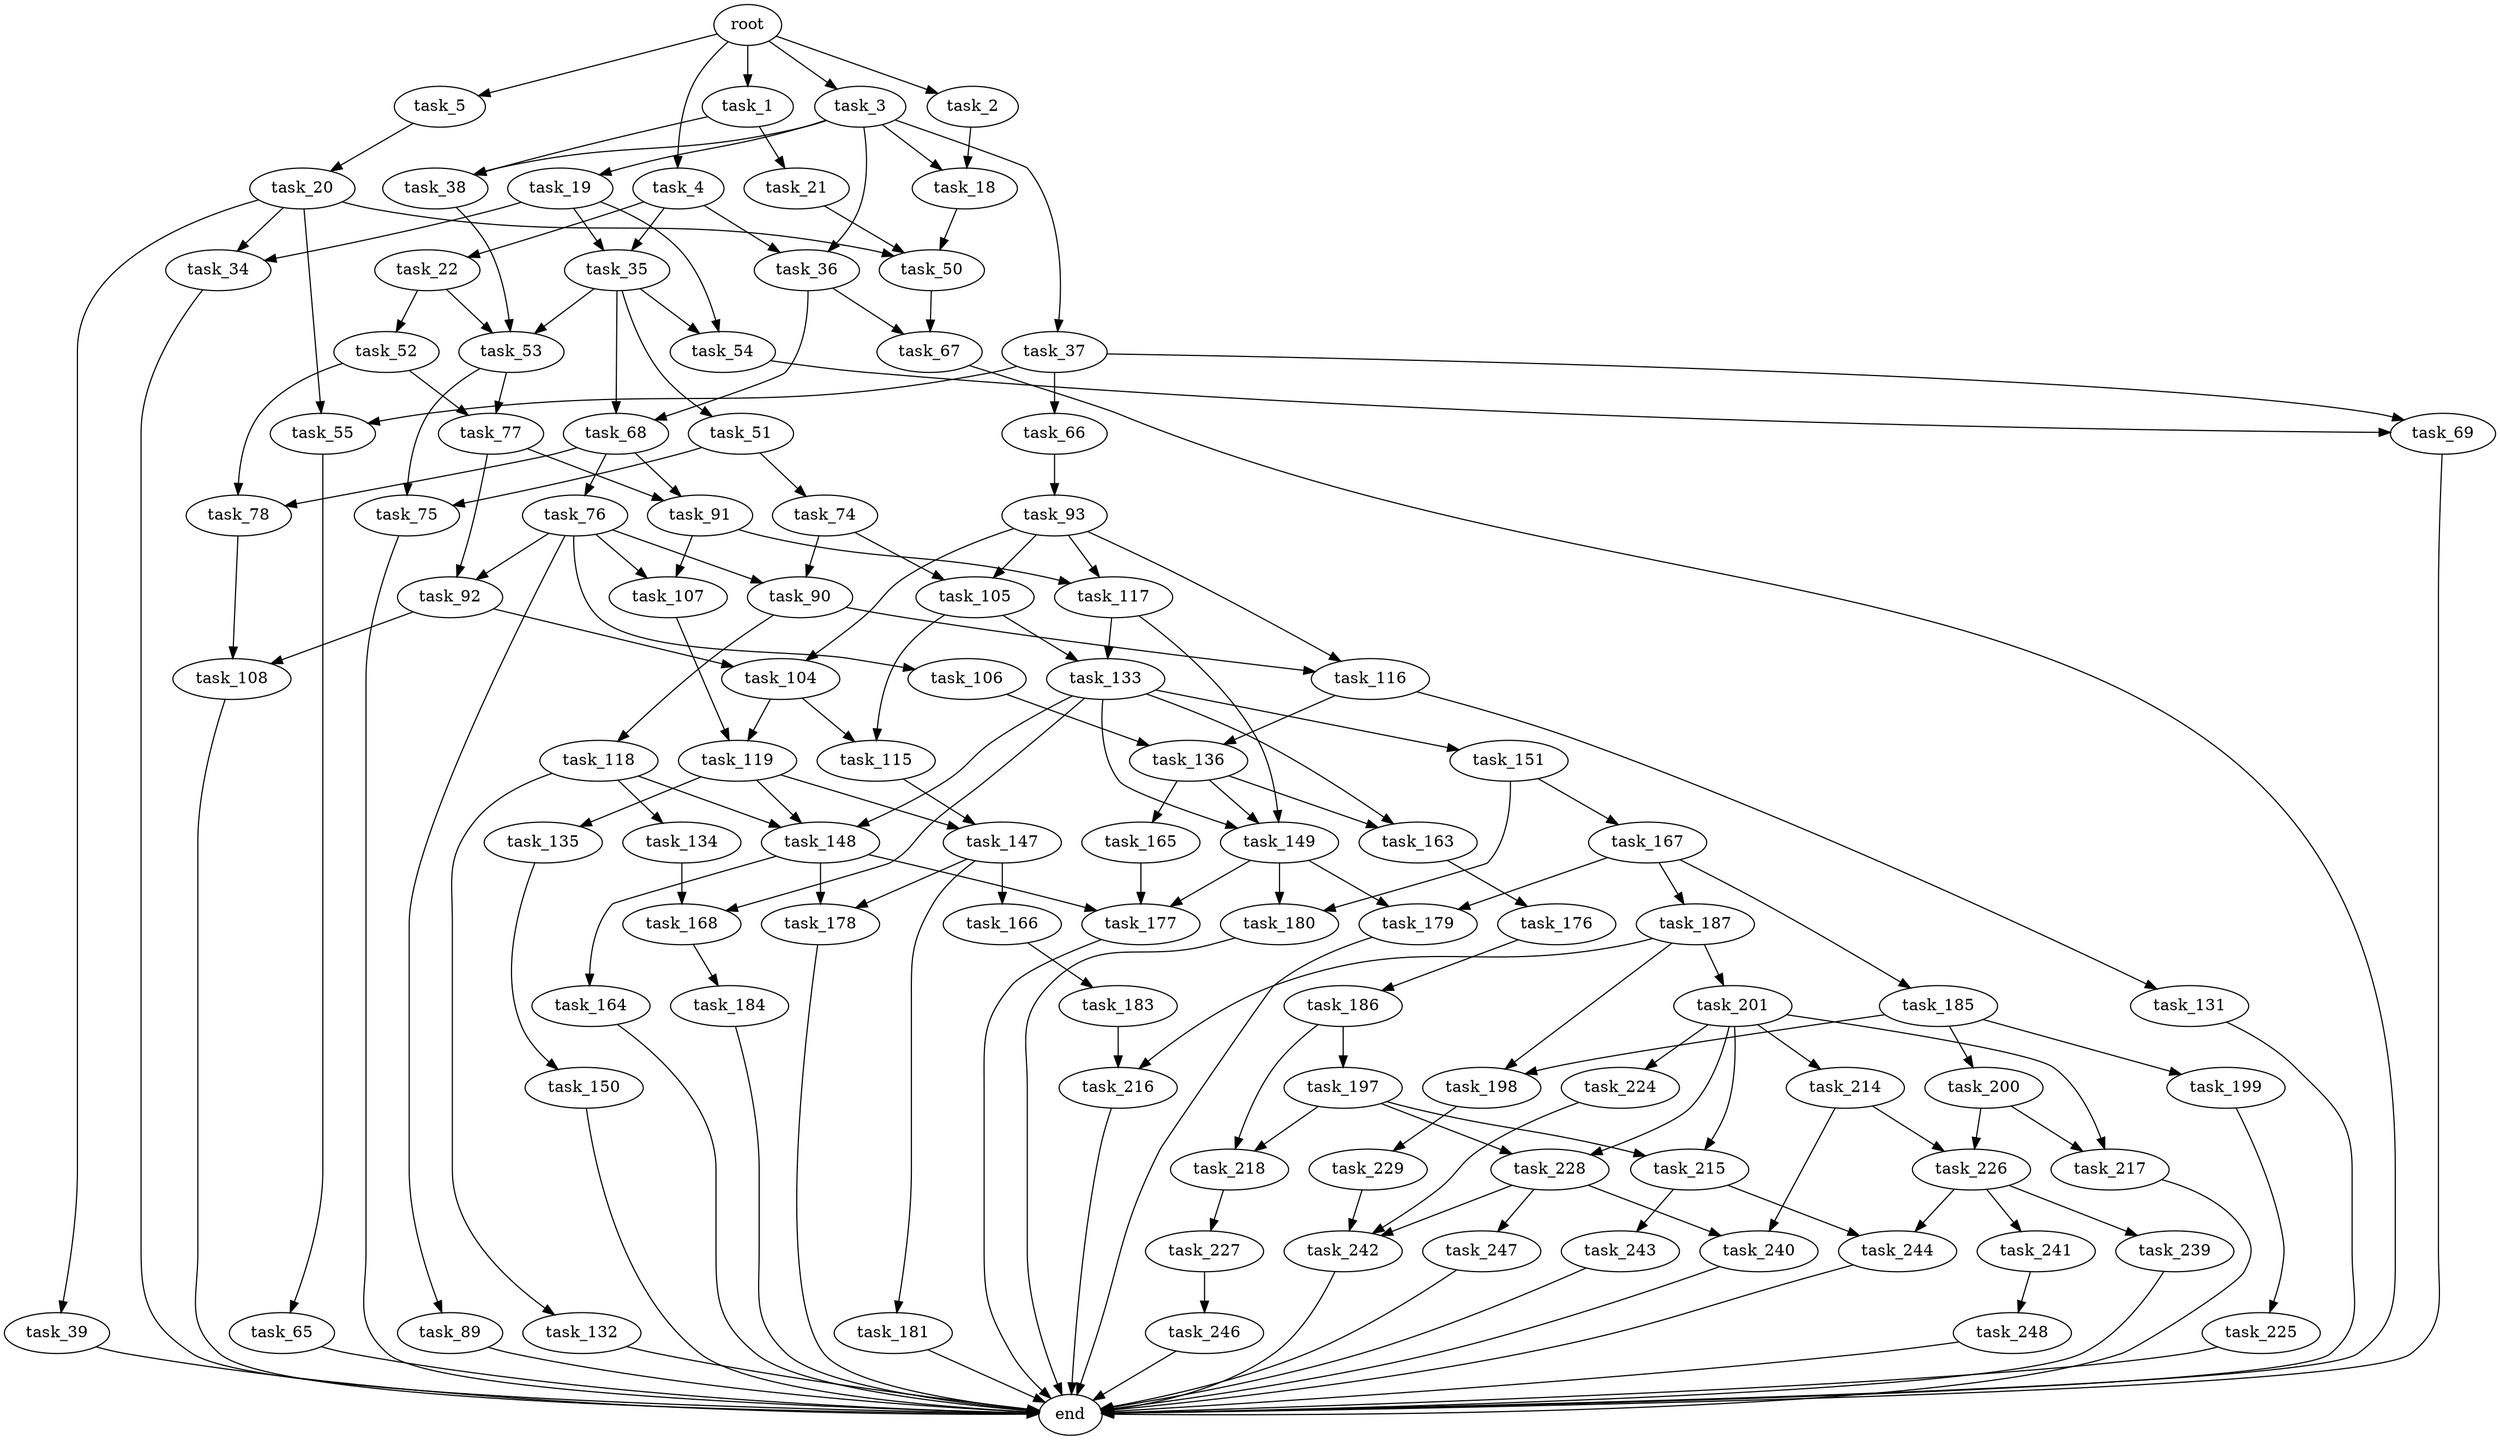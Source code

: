 digraph G {
  root [size="0.000000"];
  task_1 [size="310976587844.000000"];
  task_2 [size="27744242278.000000"];
  task_3 [size="28991029248.000000"];
  task_4 [size="531392092472.000000"];
  task_5 [size="134217728000.000000"];
  task_21 [size="5779696198.000000"];
  task_38 [size="231928233984.000000"];
  task_18 [size="16343074696.000000"];
  task_19 [size="17672148576.000000"];
  task_36 [size="703878297829.000000"];
  task_37 [size="51686199422.000000"];
  task_22 [size="120163213656.000000"];
  task_35 [size="1073741824000.000000"];
  task_20 [size="5026195529.000000"];
  task_50 [size="14065152126.000000"];
  task_34 [size="63167591576.000000"];
  task_54 [size="7986913989.000000"];
  task_39 [size="38461952554.000000"];
  task_55 [size="220230453922.000000"];
  task_52 [size="549755813888.000000"];
  task_53 [size="300548492774.000000"];
  end [size="0.000000"];
  task_51 [size="1073741824000.000000"];
  task_68 [size="14438039592.000000"];
  task_67 [size="1073741824000.000000"];
  task_66 [size="14465912671.000000"];
  task_69 [size="191106506864.000000"];
  task_74 [size="49592512502.000000"];
  task_75 [size="16441897636.000000"];
  task_77 [size="1073741824000.000000"];
  task_78 [size="62635104948.000000"];
  task_65 [size="28399757297.000000"];
  task_93 [size="89949970244.000000"];
  task_76 [size="345499034059.000000"];
  task_91 [size="16499268555.000000"];
  task_90 [size="20386326522.000000"];
  task_105 [size="26925505044.000000"];
  task_89 [size="68719476736.000000"];
  task_92 [size="11710643421.000000"];
  task_106 [size="537061549128.000000"];
  task_107 [size="7810793094.000000"];
  task_108 [size="782757789696.000000"];
  task_116 [size="1097076237735.000000"];
  task_118 [size="134217728000.000000"];
  task_117 [size="8434564514.000000"];
  task_104 [size="17500771775.000000"];
  task_115 [size="1030477682313.000000"];
  task_119 [size="442491017825.000000"];
  task_133 [size="2050803148.000000"];
  task_136 [size="782757789696.000000"];
  task_147 [size="37642048276.000000"];
  task_131 [size="231928233984.000000"];
  task_149 [size="10544127444.000000"];
  task_132 [size="368293445632.000000"];
  task_134 [size="231928233984.000000"];
  task_148 [size="68719476736.000000"];
  task_135 [size="3949816137.000000"];
  task_151 [size="863079579648.000000"];
  task_163 [size="28991029248.000000"];
  task_168 [size="130070457408.000000"];
  task_150 [size="235717371631.000000"];
  task_165 [size="29378380994.000000"];
  task_166 [size="134217728000.000000"];
  task_178 [size="2495578527.000000"];
  task_181 [size="1418194732741.000000"];
  task_164 [size="28991029248.000000"];
  task_177 [size="27663005760.000000"];
  task_179 [size="30150694036.000000"];
  task_180 [size="8739854143.000000"];
  task_167 [size="549755813888.000000"];
  task_176 [size="6154272902.000000"];
  task_183 [size="32508490444.000000"];
  task_185 [size="20672665514.000000"];
  task_187 [size="125206996008.000000"];
  task_184 [size="549755813888.000000"];
  task_186 [size="264824179508.000000"];
  task_216 [size="10702834149.000000"];
  task_198 [size="3158677556.000000"];
  task_199 [size="307466961819.000000"];
  task_200 [size="33642523646.000000"];
  task_197 [size="1073741824000.000000"];
  task_218 [size="942583348.000000"];
  task_201 [size="318124473369.000000"];
  task_215 [size="231928233984.000000"];
  task_228 [size="486228271420.000000"];
  task_229 [size="28991029248.000000"];
  task_225 [size="1073741824000.000000"];
  task_217 [size="28991029248.000000"];
  task_226 [size="6093766365.000000"];
  task_214 [size="8589934592.000000"];
  task_224 [size="256325000720.000000"];
  task_240 [size="9643920678.000000"];
  task_243 [size="100108104462.000000"];
  task_244 [size="782757789696.000000"];
  task_227 [size="329821804823.000000"];
  task_242 [size="161936285638.000000"];
  task_239 [size="68719476736.000000"];
  task_241 [size="368293445632.000000"];
  task_246 [size="196827805884.000000"];
  task_247 [size="1479542393.000000"];
  task_248 [size="6880216541.000000"];

  root -> task_1 [size="1.000000"];
  root -> task_2 [size="1.000000"];
  root -> task_3 [size="1.000000"];
  root -> task_4 [size="1.000000"];
  root -> task_5 [size="1.000000"];
  task_1 -> task_21 [size="536870912.000000"];
  task_1 -> task_38 [size="536870912.000000"];
  task_2 -> task_18 [size="536870912.000000"];
  task_3 -> task_18 [size="75497472.000000"];
  task_3 -> task_19 [size="75497472.000000"];
  task_3 -> task_36 [size="75497472.000000"];
  task_3 -> task_37 [size="75497472.000000"];
  task_3 -> task_38 [size="75497472.000000"];
  task_4 -> task_22 [size="679477248.000000"];
  task_4 -> task_35 [size="679477248.000000"];
  task_4 -> task_36 [size="679477248.000000"];
  task_5 -> task_20 [size="209715200.000000"];
  task_21 -> task_50 [size="209715200.000000"];
  task_38 -> task_53 [size="301989888.000000"];
  task_18 -> task_50 [size="33554432.000000"];
  task_19 -> task_34 [size="33554432.000000"];
  task_19 -> task_35 [size="33554432.000000"];
  task_19 -> task_54 [size="33554432.000000"];
  task_36 -> task_67 [size="679477248.000000"];
  task_36 -> task_68 [size="679477248.000000"];
  task_37 -> task_55 [size="209715200.000000"];
  task_37 -> task_66 [size="209715200.000000"];
  task_37 -> task_69 [size="209715200.000000"];
  task_22 -> task_52 [size="134217728.000000"];
  task_22 -> task_53 [size="134217728.000000"];
  task_35 -> task_51 [size="838860800.000000"];
  task_35 -> task_53 [size="838860800.000000"];
  task_35 -> task_54 [size="838860800.000000"];
  task_35 -> task_68 [size="838860800.000000"];
  task_20 -> task_34 [size="301989888.000000"];
  task_20 -> task_39 [size="301989888.000000"];
  task_20 -> task_50 [size="301989888.000000"];
  task_20 -> task_55 [size="301989888.000000"];
  task_50 -> task_67 [size="33554432.000000"];
  task_34 -> end [size="1.000000"];
  task_54 -> task_69 [size="209715200.000000"];
  task_39 -> end [size="1.000000"];
  task_55 -> task_65 [size="411041792.000000"];
  task_52 -> task_77 [size="536870912.000000"];
  task_52 -> task_78 [size="536870912.000000"];
  task_53 -> task_75 [size="411041792.000000"];
  task_53 -> task_77 [size="411041792.000000"];
  task_51 -> task_74 [size="838860800.000000"];
  task_51 -> task_75 [size="838860800.000000"];
  task_68 -> task_76 [size="536870912.000000"];
  task_68 -> task_78 [size="536870912.000000"];
  task_68 -> task_91 [size="536870912.000000"];
  task_67 -> end [size="1.000000"];
  task_66 -> task_93 [size="411041792.000000"];
  task_69 -> end [size="1.000000"];
  task_74 -> task_90 [size="209715200.000000"];
  task_74 -> task_105 [size="209715200.000000"];
  task_75 -> end [size="1.000000"];
  task_77 -> task_91 [size="838860800.000000"];
  task_77 -> task_92 [size="838860800.000000"];
  task_78 -> task_108 [size="134217728.000000"];
  task_65 -> end [size="1.000000"];
  task_93 -> task_104 [size="75497472.000000"];
  task_93 -> task_105 [size="75497472.000000"];
  task_93 -> task_116 [size="75497472.000000"];
  task_93 -> task_117 [size="75497472.000000"];
  task_76 -> task_89 [size="411041792.000000"];
  task_76 -> task_90 [size="411041792.000000"];
  task_76 -> task_92 [size="411041792.000000"];
  task_76 -> task_106 [size="411041792.000000"];
  task_76 -> task_107 [size="411041792.000000"];
  task_91 -> task_107 [size="301989888.000000"];
  task_91 -> task_117 [size="301989888.000000"];
  task_90 -> task_116 [size="411041792.000000"];
  task_90 -> task_118 [size="411041792.000000"];
  task_105 -> task_115 [size="536870912.000000"];
  task_105 -> task_133 [size="536870912.000000"];
  task_89 -> end [size="1.000000"];
  task_92 -> task_104 [size="301989888.000000"];
  task_92 -> task_108 [size="301989888.000000"];
  task_106 -> task_136 [size="536870912.000000"];
  task_107 -> task_119 [size="679477248.000000"];
  task_108 -> end [size="1.000000"];
  task_116 -> task_131 [size="679477248.000000"];
  task_116 -> task_136 [size="679477248.000000"];
  task_118 -> task_132 [size="209715200.000000"];
  task_118 -> task_134 [size="209715200.000000"];
  task_118 -> task_148 [size="209715200.000000"];
  task_117 -> task_133 [size="209715200.000000"];
  task_117 -> task_149 [size="209715200.000000"];
  task_104 -> task_115 [size="33554432.000000"];
  task_104 -> task_119 [size="33554432.000000"];
  task_115 -> task_147 [size="679477248.000000"];
  task_119 -> task_135 [size="301989888.000000"];
  task_119 -> task_147 [size="301989888.000000"];
  task_119 -> task_148 [size="301989888.000000"];
  task_133 -> task_148 [size="33554432.000000"];
  task_133 -> task_149 [size="33554432.000000"];
  task_133 -> task_151 [size="33554432.000000"];
  task_133 -> task_163 [size="33554432.000000"];
  task_133 -> task_168 [size="33554432.000000"];
  task_136 -> task_149 [size="679477248.000000"];
  task_136 -> task_163 [size="679477248.000000"];
  task_136 -> task_165 [size="679477248.000000"];
  task_147 -> task_166 [size="33554432.000000"];
  task_147 -> task_178 [size="33554432.000000"];
  task_147 -> task_181 [size="33554432.000000"];
  task_131 -> end [size="1.000000"];
  task_149 -> task_177 [size="209715200.000000"];
  task_149 -> task_179 [size="209715200.000000"];
  task_149 -> task_180 [size="209715200.000000"];
  task_132 -> end [size="1.000000"];
  task_134 -> task_168 [size="301989888.000000"];
  task_148 -> task_164 [size="134217728.000000"];
  task_148 -> task_177 [size="134217728.000000"];
  task_148 -> task_178 [size="134217728.000000"];
  task_135 -> task_150 [size="134217728.000000"];
  task_151 -> task_167 [size="536870912.000000"];
  task_151 -> task_180 [size="536870912.000000"];
  task_163 -> task_176 [size="75497472.000000"];
  task_168 -> task_184 [size="134217728.000000"];
  task_150 -> end [size="1.000000"];
  task_165 -> task_177 [size="536870912.000000"];
  task_166 -> task_183 [size="209715200.000000"];
  task_178 -> end [size="1.000000"];
  task_181 -> end [size="1.000000"];
  task_164 -> end [size="1.000000"];
  task_177 -> end [size="1.000000"];
  task_179 -> end [size="1.000000"];
  task_180 -> end [size="1.000000"];
  task_167 -> task_179 [size="536870912.000000"];
  task_167 -> task_185 [size="536870912.000000"];
  task_167 -> task_187 [size="536870912.000000"];
  task_176 -> task_186 [size="209715200.000000"];
  task_183 -> task_216 [size="838860800.000000"];
  task_185 -> task_198 [size="536870912.000000"];
  task_185 -> task_199 [size="536870912.000000"];
  task_185 -> task_200 [size="536870912.000000"];
  task_187 -> task_198 [size="134217728.000000"];
  task_187 -> task_201 [size="134217728.000000"];
  task_187 -> task_216 [size="134217728.000000"];
  task_184 -> end [size="1.000000"];
  task_186 -> task_197 [size="411041792.000000"];
  task_186 -> task_218 [size="411041792.000000"];
  task_216 -> end [size="1.000000"];
  task_198 -> task_229 [size="75497472.000000"];
  task_199 -> task_225 [size="679477248.000000"];
  task_200 -> task_217 [size="536870912.000000"];
  task_200 -> task_226 [size="536870912.000000"];
  task_197 -> task_215 [size="838860800.000000"];
  task_197 -> task_218 [size="838860800.000000"];
  task_197 -> task_228 [size="838860800.000000"];
  task_218 -> task_227 [size="75497472.000000"];
  task_201 -> task_214 [size="838860800.000000"];
  task_201 -> task_215 [size="838860800.000000"];
  task_201 -> task_217 [size="838860800.000000"];
  task_201 -> task_224 [size="838860800.000000"];
  task_201 -> task_228 [size="838860800.000000"];
  task_215 -> task_243 [size="301989888.000000"];
  task_215 -> task_244 [size="301989888.000000"];
  task_228 -> task_240 [size="679477248.000000"];
  task_228 -> task_242 [size="679477248.000000"];
  task_228 -> task_247 [size="679477248.000000"];
  task_229 -> task_242 [size="75497472.000000"];
  task_225 -> end [size="1.000000"];
  task_217 -> end [size="1.000000"];
  task_226 -> task_239 [size="134217728.000000"];
  task_226 -> task_241 [size="134217728.000000"];
  task_226 -> task_244 [size="134217728.000000"];
  task_214 -> task_226 [size="33554432.000000"];
  task_214 -> task_240 [size="33554432.000000"];
  task_224 -> task_242 [size="209715200.000000"];
  task_240 -> end [size="1.000000"];
  task_243 -> end [size="1.000000"];
  task_244 -> end [size="1.000000"];
  task_227 -> task_246 [size="209715200.000000"];
  task_242 -> end [size="1.000000"];
  task_239 -> end [size="1.000000"];
  task_241 -> task_248 [size="411041792.000000"];
  task_246 -> end [size="1.000000"];
  task_247 -> end [size="1.000000"];
  task_248 -> end [size="1.000000"];
}
